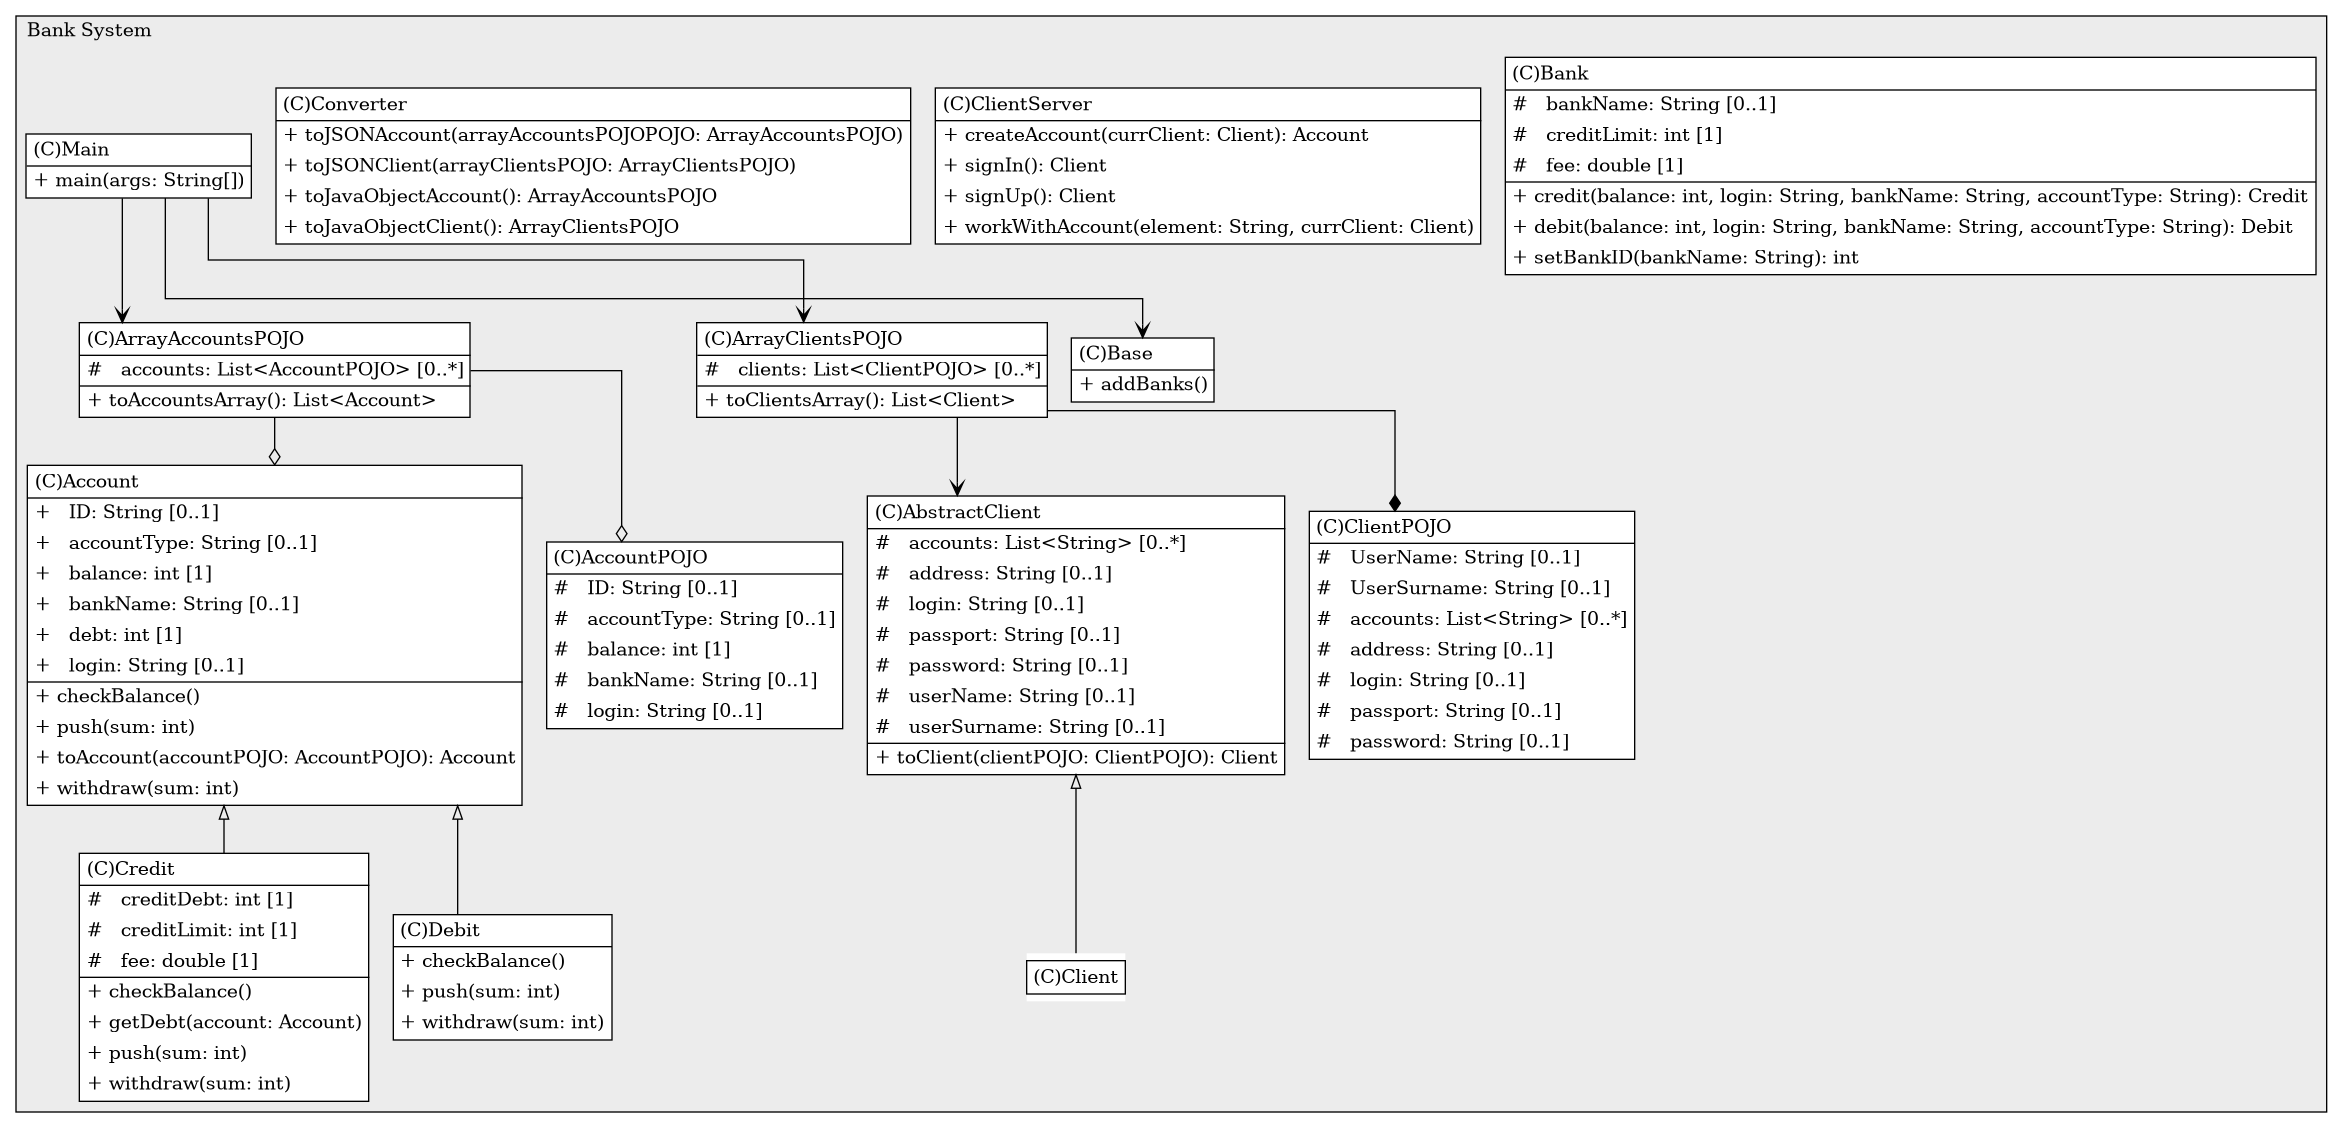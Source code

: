 @startuml

digraph g {
    rankdir="TB"
    splines=ortho
    

'nodes 
subgraph cluster_1322970774 { 
   	label="Bank System"
	labeljust=l
	fillcolor="#ececec"
	style=filled
   
   AbstractClient1526836320[
	label=<<TABLE BORDER="1" CELLBORDER="0" CELLPADDING="4" CELLSPACING="0">
<TR><TD ALIGN="LEFT" >(C)AbstractClient</TD></TR>
<HR/>
<TR><TD ALIGN="LEFT" >#   accounts: List&lt;String&gt; [0..*]</TD></TR>
<TR><TD ALIGN="LEFT" >#   address: String [0..1]</TD></TR>
<TR><TD ALIGN="LEFT" >#   login: String [0..1]</TD></TR>
<TR><TD ALIGN="LEFT" >#   passport: String [0..1]</TD></TR>
<TR><TD ALIGN="LEFT" >#   password: String [0..1]</TD></TR>
<TR><TD ALIGN="LEFT" >#   userName: String [0..1]</TD></TR>
<TR><TD ALIGN="LEFT" >#   userSurname: String [0..1]</TD></TR>
<HR/>
<TR><TD ALIGN="LEFT" >+ toClient(clientPOJO: ClientPOJO): Client</TD></TR>
</TABLE>>
	style=filled
	margin=0
	shape=plaintext
	fillcolor="#FFFFFF"
];

Account1526836320[
	label=<<TABLE BORDER="1" CELLBORDER="0" CELLPADDING="4" CELLSPACING="0">
<TR><TD ALIGN="LEFT" >(C)Account</TD></TR>
<HR/>
<TR><TD ALIGN="LEFT" >+   ID: String [0..1]</TD></TR>
<TR><TD ALIGN="LEFT" >+   accountType: String [0..1]</TD></TR>
<TR><TD ALIGN="LEFT" >+   balance: int [1]</TD></TR>
<TR><TD ALIGN="LEFT" >+   bankName: String [0..1]</TD></TR>
<TR><TD ALIGN="LEFT" >+   debt: int [1]</TD></TR>
<TR><TD ALIGN="LEFT" >+   login: String [0..1]</TD></TR>
<HR/>
<TR><TD ALIGN="LEFT" >+ checkBalance()</TD></TR>
<TR><TD ALIGN="LEFT" >+ push(sum: int)</TD></TR>
<TR><TD ALIGN="LEFT" >+ toAccount(accountPOJO: AccountPOJO): Account</TD></TR>
<TR><TD ALIGN="LEFT" >+ withdraw(sum: int)</TD></TR>
</TABLE>>
	style=filled
	margin=0
	shape=plaintext
	fillcolor="#FFFFFF"
];

AccountPOJO1526836320[
	label=<<TABLE BORDER="1" CELLBORDER="0" CELLPADDING="4" CELLSPACING="0">
<TR><TD ALIGN="LEFT" >(C)AccountPOJO</TD></TR>
<HR/>
<TR><TD ALIGN="LEFT" >#   ID: String [0..1]</TD></TR>
<TR><TD ALIGN="LEFT" >#   accountType: String [0..1]</TD></TR>
<TR><TD ALIGN="LEFT" >#   balance: int [1]</TD></TR>
<TR><TD ALIGN="LEFT" >#   bankName: String [0..1]</TD></TR>
<TR><TD ALIGN="LEFT" >#   login: String [0..1]</TD></TR>
</TABLE>>
	style=filled
	margin=0
	shape=plaintext
	fillcolor="#FFFFFF"
];

ArrayAccountsPOJO1526836320[
	label=<<TABLE BORDER="1" CELLBORDER="0" CELLPADDING="4" CELLSPACING="0">
<TR><TD ALIGN="LEFT" >(C)ArrayAccountsPOJO</TD></TR>
<HR/>
<TR><TD ALIGN="LEFT" >#   accounts: List&lt;AccountPOJO&gt; [0..*]</TD></TR>
<HR/>
<TR><TD ALIGN="LEFT" >+ toAccountsArray(): List&lt;Account&gt;</TD></TR>
</TABLE>>
	style=filled
	margin=0
	shape=plaintext
	fillcolor="#FFFFFF"
];

ArrayClientsPOJO1526836320[
	label=<<TABLE BORDER="1" CELLBORDER="0" CELLPADDING="4" CELLSPACING="0">
<TR><TD ALIGN="LEFT" >(C)ArrayClientsPOJO</TD></TR>
<HR/>
<TR><TD ALIGN="LEFT" >#   clients: List&lt;ClientPOJO&gt; [0..*]</TD></TR>
<HR/>
<TR><TD ALIGN="LEFT" >+ toClientsArray(): List&lt;Client&gt;</TD></TR>
</TABLE>>
	style=filled
	margin=0
	shape=plaintext
	fillcolor="#FFFFFF"
];

Bank1526836320[
	label=<<TABLE BORDER="1" CELLBORDER="0" CELLPADDING="4" CELLSPACING="0">
<TR><TD ALIGN="LEFT" >(C)Bank</TD></TR>
<HR/>
<TR><TD ALIGN="LEFT" >#   bankName: String [0..1]</TD></TR>
<TR><TD ALIGN="LEFT" >#   creditLimit: int [1]</TD></TR>
<TR><TD ALIGN="LEFT" >#   fee: double [1]</TD></TR>
<HR/>
<TR><TD ALIGN="LEFT" >+ credit(balance: int, login: String, bankName: String, accountType: String): Credit</TD></TR>
<TR><TD ALIGN="LEFT" >+ debit(balance: int, login: String, bankName: String, accountType: String): Debit</TD></TR>
<TR><TD ALIGN="LEFT" >+ setBankID(bankName: String): int</TD></TR>
</TABLE>>
	style=filled
	margin=0
	shape=plaintext
	fillcolor="#FFFFFF"
];

Base1526836320[
	label=<<TABLE BORDER="1" CELLBORDER="0" CELLPADDING="4" CELLSPACING="0">
<TR><TD ALIGN="LEFT" >(C)Base</TD></TR>
<HR/>
<TR><TD ALIGN="LEFT" >+ addBanks()</TD></TR>
</TABLE>>
	style=filled
	margin=0
	shape=plaintext
	fillcolor="#FFFFFF"
];

Client1526836320[
	label=<<TABLE BORDER="1" CELLBORDER="0" CELLPADDING="4" CELLSPACING="0">
<TR><TD ALIGN="LEFT" >(C)Client</TD></TR>
</TABLE>>
	style=filled
	margin=0
	shape=plaintext
	fillcolor="#FFFFFF"
];

ClientPOJO1526836320[
	label=<<TABLE BORDER="1" CELLBORDER="0" CELLPADDING="4" CELLSPACING="0">
<TR><TD ALIGN="LEFT" >(C)ClientPOJO</TD></TR>
<HR/>
<TR><TD ALIGN="LEFT" >#   UserName: String [0..1]</TD></TR>
<TR><TD ALIGN="LEFT" >#   UserSurname: String [0..1]</TD></TR>
<TR><TD ALIGN="LEFT" >#   accounts: List&lt;String&gt; [0..*]</TD></TR>
<TR><TD ALIGN="LEFT" >#   address: String [0..1]</TD></TR>
<TR><TD ALIGN="LEFT" >#   login: String [0..1]</TD></TR>
<TR><TD ALIGN="LEFT" >#   passport: String [0..1]</TD></TR>
<TR><TD ALIGN="LEFT" >#   password: String [0..1]</TD></TR>
</TABLE>>
	style=filled
	margin=0
	shape=plaintext
	fillcolor="#FFFFFF"
];

ClientServer1526836320[
	label=<<TABLE BORDER="1" CELLBORDER="0" CELLPADDING="4" CELLSPACING="0">
<TR><TD ALIGN="LEFT" >(C)ClientServer</TD></TR>
<HR/>
<TR><TD ALIGN="LEFT" >+ createAccount(currClient: Client): Account</TD></TR>
<TR><TD ALIGN="LEFT" >+ signIn(): Client</TD></TR>
<TR><TD ALIGN="LEFT" >+ signUp(): Client</TD></TR>
<TR><TD ALIGN="LEFT" >+ workWithAccount(element: String, currClient: Client)</TD></TR>
</TABLE>>
	style=filled
	margin=0
	shape=plaintext
	fillcolor="#FFFFFF"
];

Converter1526836320[
	label=<<TABLE BORDER="1" CELLBORDER="0" CELLPADDING="4" CELLSPACING="0">
<TR><TD ALIGN="LEFT" >(C)Converter</TD></TR>
<HR/>
<TR><TD ALIGN="LEFT" >+ toJSONAccount(arrayAccountsPOJOPOJO: ArrayAccountsPOJO)</TD></TR>
<TR><TD ALIGN="LEFT" >+ toJSONClient(arrayClientsPOJO: ArrayClientsPOJO)</TD></TR>
<TR><TD ALIGN="LEFT" >+ toJavaObjectAccount(): ArrayAccountsPOJO</TD></TR>
<TR><TD ALIGN="LEFT" >+ toJavaObjectClient(): ArrayClientsPOJO</TD></TR>
</TABLE>>
	style=filled
	margin=0
	shape=plaintext
	fillcolor="#FFFFFF"
];

Credit1526836320[
	label=<<TABLE BORDER="1" CELLBORDER="0" CELLPADDING="4" CELLSPACING="0">
<TR><TD ALIGN="LEFT" >(C)Credit</TD></TR>
<HR/>
<TR><TD ALIGN="LEFT" >#   creditDebt: int [1]</TD></TR>
<TR><TD ALIGN="LEFT" >#   creditLimit: int [1]</TD></TR>
<TR><TD ALIGN="LEFT" >#   fee: double [1]</TD></TR>
<HR/>
<TR><TD ALIGN="LEFT" >+ checkBalance()</TD></TR>
<TR><TD ALIGN="LEFT" >+ getDebt(account: Account)</TD></TR>
<TR><TD ALIGN="LEFT" >+ push(sum: int)</TD></TR>
<TR><TD ALIGN="LEFT" >+ withdraw(sum: int)</TD></TR>
</TABLE>>
	style=filled
	margin=0
	shape=plaintext
	fillcolor="#FFFFFF"
];

Debit1526836320[
	label=<<TABLE BORDER="1" CELLBORDER="0" CELLPADDING="4" CELLSPACING="0">
<TR><TD ALIGN="LEFT" >(C)Debit</TD></TR>
<HR/>
<TR><TD ALIGN="LEFT" >+ checkBalance()</TD></TR>
<TR><TD ALIGN="LEFT" >+ push(sum: int)</TD></TR>
<TR><TD ALIGN="LEFT" >+ withdraw(sum: int)</TD></TR>
</TABLE>>
	style=filled
	margin=0
	shape=plaintext
	fillcolor="#FFFFFF"
];

Main1526836320[
	label=<<TABLE BORDER="1" CELLBORDER="0" CELLPADDING="4" CELLSPACING="0">
<TR><TD ALIGN="LEFT" >(C)Main</TD></TR>
<HR/>
<TR><TD ALIGN="LEFT" >+ main(args: String[])</TD></TR>
</TABLE>>
	style=filled
	margin=0
	shape=plaintext
	fillcolor="#FFFFFF"
];
} 

'edges
AbstractClient1526836320 -> Client1526836320[arrowhead=none, arrowtail=empty, dir=both];
Account1526836320 -> Credit1526836320[arrowhead=none, arrowtail=empty, dir=both];
Account1526836320 -> Debit1526836320[arrowhead=none, arrowtail=empty, dir=both];
ArrayAccountsPOJO1526836320 -> Account1526836320[arrowhead=ediamond];
ArrayAccountsPOJO1526836320 -> AccountPOJO1526836320[arrowhead=ediamond];
ArrayClientsPOJO1526836320 -> AbstractClient1526836320[arrowhead=open];
ArrayClientsPOJO1526836320 -> ClientPOJO1526836320[arrowhead=diamond];
Main1526836320 -> ArrayAccountsPOJO1526836320[arrowhead=open, arrowtail=none, dir=both];
Main1526836320 -> ArrayClientsPOJO1526836320[arrowhead=open, arrowtail=none, dir=both];
Main1526836320 -> Base1526836320[arrowhead=open, arrowtail=none, dir=both];
    
}
@enduml